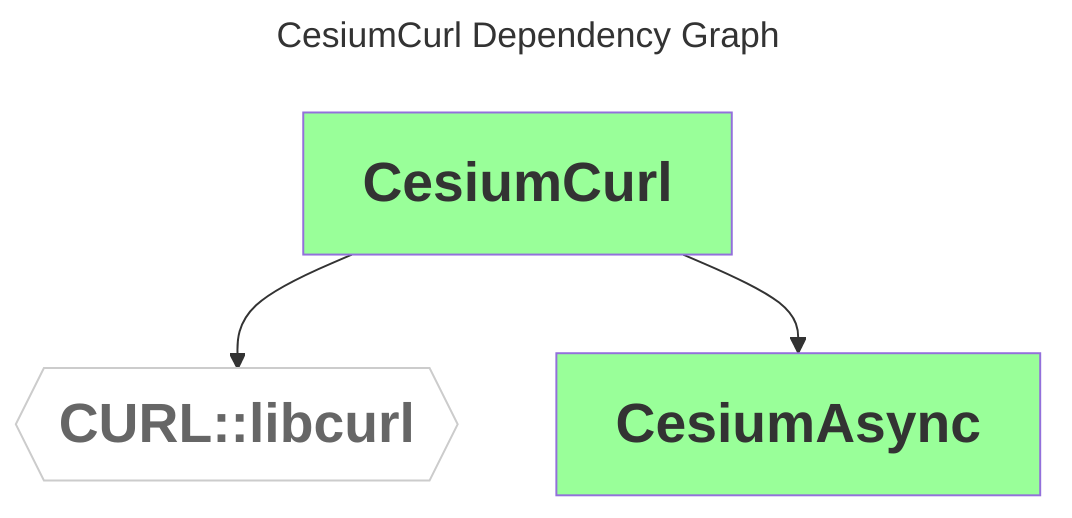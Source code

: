 ---
comment: This file was generated by dep-graph-gen. DO NOT EDIT THIS FILE!

title: CesiumCurl Dependency Graph
---
graph TD
  classDef dependencyNode fill:#fff,stroke:#ccc,color:#666,font-weight:bold,font-size:28px
  classDef libraryNode fill:#9f9,font-weight:bold,font-size:28px
  CesiumCurl[CesiumCurl] --> CURL_libcurl{{CURL::libcurl}}
  CesiumCurl[CesiumCurl] --> CesiumAsync[CesiumAsync]
  class CURL_libcurl dependencyNode
  class CesiumAsync,CesiumCurl libraryNode